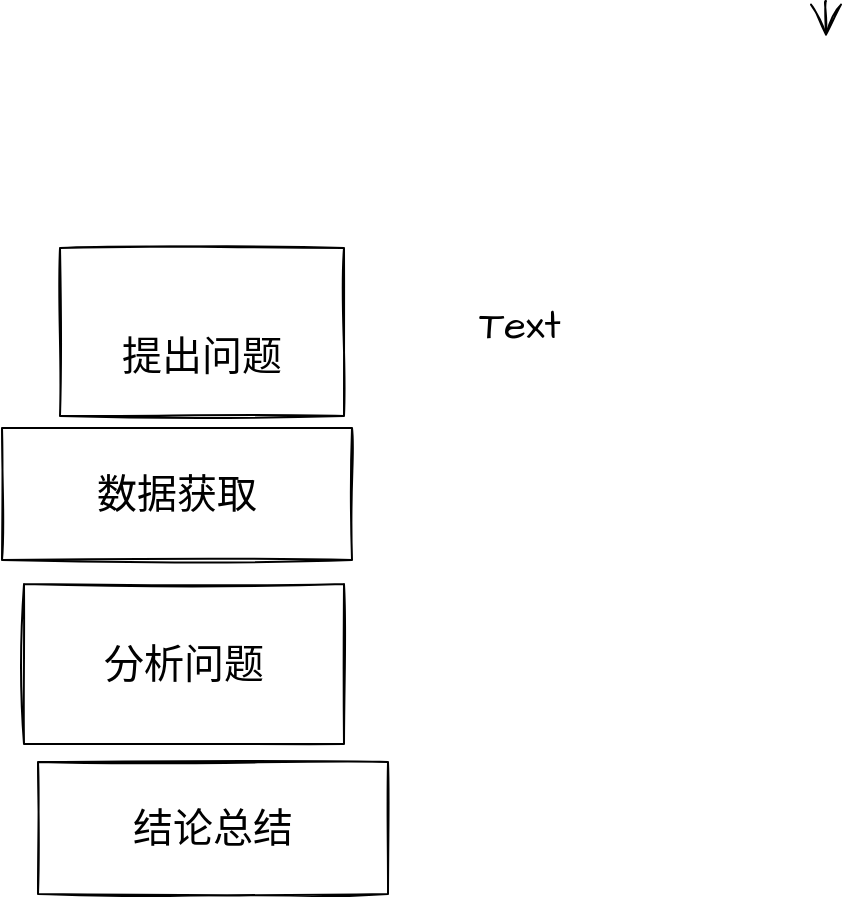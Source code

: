 <mxfile version="15.5.4" type="github">
  <diagram id="gX2UoRFEQiRNoJe99xIo" name="Page-1">
    <mxGraphModel dx="374" dy="760" grid="0" gridSize="10" guides="1" tooltips="1" connect="1" arrows="1" fold="1" page="0" pageScale="1" pageWidth="827" pageHeight="1169" math="0" shadow="0">
      <root>
        <mxCell id="0" />
        <mxCell id="1" parent="0" />
        <mxCell id="n5WvtsOC60LK9vhKl_Dy-1" value="&lt;br&gt;提出问题" style="rounded=0;whiteSpace=wrap;html=1;sketch=1;hachureGap=4;pointerEvents=0;fontFamily=Architects Daughter;fontSource=https%3A%2F%2Ffonts.googleapis.com%2Fcss%3Ffamily%3DArchitects%2BDaughter;fontSize=20;" vertex="1" parent="1">
          <mxGeometry x="92" y="226" width="142" height="84" as="geometry" />
        </mxCell>
        <UserObject label="数据获取" tooltip="分析" id="n5WvtsOC60LK9vhKl_Dy-3">
          <mxCell style="rounded=0;whiteSpace=wrap;html=1;sketch=1;hachureGap=4;pointerEvents=0;fontFamily=Architects Daughter;fontSource=https%3A%2F%2Ffonts.googleapis.com%2Fcss%3Ffamily%3DArchitects%2BDaughter;fontSize=20;" vertex="1" parent="1">
            <mxGeometry x="63" y="316" width="175" height="66" as="geometry" />
          </mxCell>
        </UserObject>
        <mxCell id="n5WvtsOC60LK9vhKl_Dy-5" value="分析问题" style="rounded=0;whiteSpace=wrap;html=1;sketch=1;hachureGap=4;pointerEvents=0;fontFamily=Architects Daughter;fontSource=https%3A%2F%2Ffonts.googleapis.com%2Fcss%3Ffamily%3DArchitects%2BDaughter;fontSize=20;" vertex="1" parent="1">
          <mxGeometry x="74" y="394" width="160" height="80" as="geometry" />
        </mxCell>
        <mxCell id="n5WvtsOC60LK9vhKl_Dy-7" value="结论总结" style="rounded=0;whiteSpace=wrap;html=1;sketch=1;hachureGap=4;pointerEvents=0;fontFamily=Architects Daughter;fontSource=https%3A%2F%2Ffonts.googleapis.com%2Fcss%3Ffamily%3DArchitects%2BDaughter;fontSize=20;" vertex="1" parent="1">
          <mxGeometry x="81" y="483" width="175" height="66" as="geometry" />
        </mxCell>
        <mxCell id="n5WvtsOC60LK9vhKl_Dy-14" style="edgeStyle=none;curved=1;rounded=0;sketch=1;hachureGap=4;orthogonalLoop=1;jettySize=auto;html=1;fontFamily=Architects Daughter;fontSource=https%3A%2F%2Ffonts.googleapis.com%2Fcss%3Ffamily%3DArchitects%2BDaughter;fontSize=20;endArrow=open;startSize=14;endSize=14;sourcePerimeterSpacing=8;targetPerimeterSpacing=8;" edge="1" parent="1">
          <mxGeometry relative="1" as="geometry">
            <mxPoint x="475" y="102.567" as="sourcePoint" />
            <mxPoint x="475" y="120.433" as="targetPoint" />
          </mxGeometry>
        </mxCell>
        <mxCell id="n5WvtsOC60LK9vhKl_Dy-16" value="Text" style="text;strokeColor=none;fillColor=none;html=1;align=center;verticalAlign=middle;whiteSpace=wrap;rounded=0;sketch=1;hachureGap=4;pointerEvents=0;fontFamily=Architects Daughter;fontSource=https%3A%2F%2Ffonts.googleapis.com%2Fcss%3Ffamily%3DArchitects%2BDaughter;fontSize=20;" vertex="1" parent="1">
          <mxGeometry x="292" y="249" width="60" height="30" as="geometry" />
        </mxCell>
      </root>
    </mxGraphModel>
  </diagram>
</mxfile>
